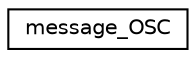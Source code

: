 digraph "Graphical Class Hierarchy"
{
 // INTERACTIVE_SVG=YES
 // LATEX_PDF_SIZE
  edge [fontname="Helvetica",fontsize="10",labelfontname="Helvetica",labelfontsize="10"];
  node [fontname="Helvetica",fontsize="10",shape=record];
  rankdir="LR";
  Node0 [label="message_OSC",height=0.2,width=0.4,color="black", fillcolor="white", style="filled",URL="$classmessage___o_s_c.html",tooltip="Osc wrapper class to OscP5's OscMessage."];
}
